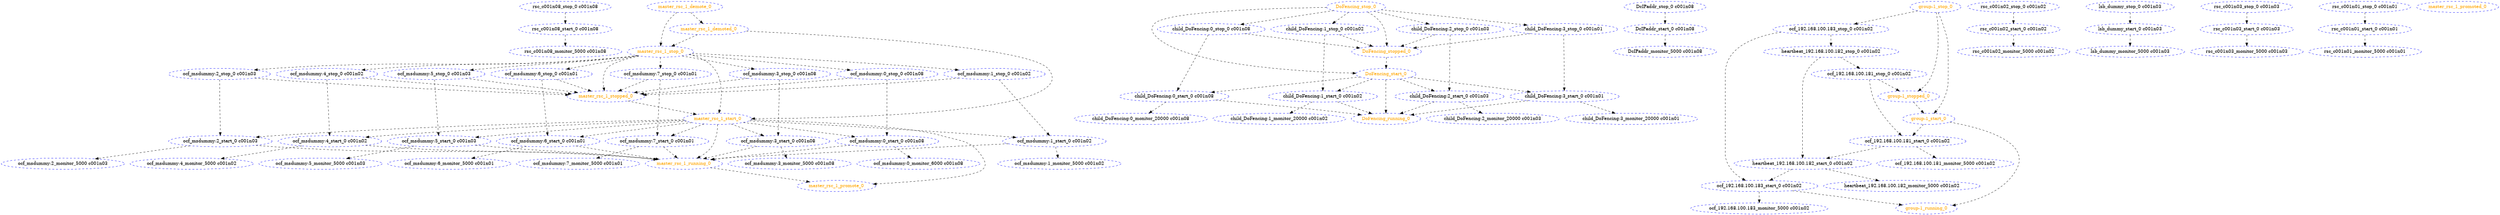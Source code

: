 digraph "g" {
	size = "30,30"
"rsc_c001n08_monitor_5000 c001n08" [ style="dashed" color="blue" fontcolor="black" ]
"ocf_msdummy:3_monitor_5000 c001n08" [ style="dashed" color="blue" fontcolor="black" ]
"child_DoFencing:0_monitor_20000 c001n08" [ style="dashed" color="blue" fontcolor="black" ]
"ocf_msdummy:0_monitor_6000 c001n08" [ style="dashed" color="blue" fontcolor="black" ]
"DcIPaddr_monitor_5000 c001n08" [ style="dashed" color="blue" fontcolor="black" ]
"ocf_192.168.100.181_monitor_5000 c001n02" [ style="dashed" color="blue" fontcolor="black" ]
"ocf_msdummy:4_monitor_5000 c001n02" [ style="dashed" color="blue" fontcolor="black" ]
"ocf_192.168.100.183_monitor_5000 c001n02" [ style="dashed" color="blue" fontcolor="black" ]
"rsc_c001n02_monitor_5000 c001n02" [ style="dashed" color="blue" fontcolor="black" ]
"child_DoFencing:1_monitor_20000 c001n02" [ style="dashed" color="blue" fontcolor="black" ]
"heartbeat_192.168.100.182_monitor_5000 c001n02" [ style="dashed" color="blue" fontcolor="black" ]
"ocf_msdummy:1_monitor_5000 c001n02" [ style="dashed" color="blue" fontcolor="black" ]
"ocf_msdummy:2_monitor_5000 c001n03" [ style="dashed" color="blue" fontcolor="black" ]
"lsb_dummy_monitor_5000 c001n03" [ style="dashed" color="blue" fontcolor="black" ]
"ocf_msdummy:5_monitor_5000 c001n03" [ style="dashed" color="blue" fontcolor="black" ]
"rsc_c001n03_monitor_5000 c001n03" [ style="dashed" color="blue" fontcolor="black" ]
"child_DoFencing:2_monitor_20000 c001n03" [ style="dashed" color="blue" fontcolor="black" ]
"rsc_c001n01_monitor_5000 c001n01" [ style="dashed" color="blue" fontcolor="black" ]
"child_DoFencing:3_monitor_20000 c001n01" [ style="dashed" color="blue" fontcolor="black" ]
"ocf_msdummy:7_monitor_5000 c001n01" [ style="dashed" color="blue" fontcolor="black" ]
"ocf_msdummy:6_monitor_5000 c001n01" [ style="dashed" color="blue" fontcolor="black" ]
"DcIPaddr_stop_0 c001n08" [ style="dashed" color="blue" fontcolor="black" ]
"DcIPaddr_start_0 c001n08" [ style="dashed" color="blue" fontcolor="black" ]
"ocf_192.168.100.181_stop_0 c001n02" [ style="dashed" color="blue" fontcolor="black" ]
"ocf_192.168.100.181_start_0 c001n02" [ style="dashed" color="blue" fontcolor="black" ]
"heartbeat_192.168.100.182_stop_0 c001n02" [ style="dashed" color="blue" fontcolor="black" ]
"heartbeat_192.168.100.182_start_0 c001n02" [ style="dashed" color="blue" fontcolor="black" ]
"ocf_192.168.100.183_stop_0 c001n02" [ style="dashed" color="blue" fontcolor="black" ]
"ocf_192.168.100.183_start_0 c001n02" [ style="dashed" color="blue" fontcolor="black" ]
"group-1_start_0" [ style="dashed" color="blue" fontcolor="orange" ]
"group-1_running_0" [ style="dashed" color="blue" fontcolor="orange" ]
"group-1_stop_0" [ style="dashed" color="blue" fontcolor="orange" ]
"group-1_stopped_0" [ style="dashed" color="blue" fontcolor="orange" ]
"lsb_dummy_stop_0 c001n03" [ style="dashed" color="blue" fontcolor="black" ]
"lsb_dummy_start_0 c001n03" [ style="dashed" color="blue" fontcolor="black" ]
"rsc_c001n08_stop_0 c001n08" [ style="dashed" color="blue" fontcolor="black" ]
"rsc_c001n08_start_0 c001n08" [ style="dashed" color="blue" fontcolor="black" ]
"rsc_c001n02_stop_0 c001n02" [ style="dashed" color="blue" fontcolor="black" ]
"rsc_c001n02_start_0 c001n02" [ style="dashed" color="blue" fontcolor="black" ]
"rsc_c001n03_stop_0 c001n03" [ style="dashed" color="blue" fontcolor="black" ]
"rsc_c001n03_start_0 c001n03" [ style="dashed" color="blue" fontcolor="black" ]
"rsc_c001n01_stop_0 c001n01" [ style="dashed" color="blue" fontcolor="black" ]
"rsc_c001n01_start_0 c001n01" [ style="dashed" color="blue" fontcolor="black" ]
"child_DoFencing:0_stop_0 c001n08" [ style="dashed" color="blue" fontcolor="black" ]
"child_DoFencing:0_start_0 c001n08" [ style="dashed" color="blue" fontcolor="black" ]
"child_DoFencing:1_stop_0 c001n02" [ style="dashed" color="blue" fontcolor="black" ]
"child_DoFencing:1_start_0 c001n02" [ style="dashed" color="blue" fontcolor="black" ]
"child_DoFencing:2_stop_0 c001n03" [ style="dashed" color="blue" fontcolor="black" ]
"child_DoFencing:2_start_0 c001n03" [ style="dashed" color="blue" fontcolor="black" ]
"child_DoFencing:3_stop_0 c001n01" [ style="dashed" color="blue" fontcolor="black" ]
"child_DoFencing:3_start_0 c001n01" [ style="dashed" color="blue" fontcolor="black" ]
"DoFencing_start_0" [ style="dashed" color="blue" fontcolor="orange" ]
"DoFencing_running_0" [ style="dashed" color="blue" fontcolor="orange" ]
"DoFencing_stop_0" [ style="dashed" color="blue" fontcolor="orange" ]
"DoFencing_stopped_0" [ style="dashed" color="blue" fontcolor="orange" ]
"ocf_msdummy:0_stop_0 c001n08" [ style="dashed" color="blue" fontcolor="black" ]
"ocf_msdummy:0_start_0 c001n08" [ style="dashed" color="blue" fontcolor="black" ]
"ocf_msdummy:1_stop_0 c001n02" [ style="dashed" color="blue" fontcolor="black" ]
"ocf_msdummy:1_start_0 c001n02" [ style="dashed" color="blue" fontcolor="black" ]
"ocf_msdummy:2_stop_0 c001n03" [ style="dashed" color="blue" fontcolor="black" ]
"ocf_msdummy:2_start_0 c001n03" [ style="dashed" color="blue" fontcolor="black" ]
"ocf_msdummy:3_stop_0 c001n08" [ style="dashed" color="blue" fontcolor="black" ]
"ocf_msdummy:3_start_0 c001n08" [ style="dashed" color="blue" fontcolor="black" ]
"ocf_msdummy:4_stop_0 c001n02" [ style="dashed" color="blue" fontcolor="black" ]
"ocf_msdummy:4_start_0 c001n02" [ style="dashed" color="blue" fontcolor="black" ]
"ocf_msdummy:5_stop_0 c001n03" [ style="dashed" color="blue" fontcolor="black" ]
"ocf_msdummy:5_start_0 c001n03" [ style="dashed" color="blue" fontcolor="black" ]
"ocf_msdummy:6_stop_0 c001n01" [ style="dashed" color="blue" fontcolor="black" ]
"ocf_msdummy:6_start_0 c001n01" [ style="dashed" color="blue" fontcolor="black" ]
"ocf_msdummy:7_stop_0 c001n01" [ style="dashed" color="blue" fontcolor="black" ]
"ocf_msdummy:7_start_0 c001n01" [ style="dashed" color="blue" fontcolor="black" ]
"master_rsc_1_start_0" [ style="dashed" color="blue" fontcolor="orange" ]
"master_rsc_1_running_0" [ style="dashed" color="blue" fontcolor="orange" ]
"master_rsc_1_stop_0" [ style="dashed" color="blue" fontcolor="orange" ]
"master_rsc_1_stopped_0" [ style="dashed" color="blue" fontcolor="orange" ]
"master_rsc_1_promote_0" [ style="dashed" color="blue" fontcolor="orange" ]
"master_rsc_1_promoted_0" [ style="dashed" color="blue" fontcolor="orange" ]
"master_rsc_1_demote_0" [ style="dashed" color="blue" fontcolor="orange" ]
"master_rsc_1_demoted_0" [ style="dashed" color="blue" fontcolor="orange" ]
"rsc_c001n08_start_0 c001n08" -> "rsc_c001n08_monitor_5000 c001n08" [ style = dashed]
"ocf_msdummy:3_start_0 c001n08" -> "ocf_msdummy:3_monitor_5000 c001n08" [ style = dashed]
"child_DoFencing:0_start_0 c001n08" -> "child_DoFencing:0_monitor_20000 c001n08" [ style = dashed]
"ocf_msdummy:0_start_0 c001n08" -> "ocf_msdummy:0_monitor_6000 c001n08" [ style = dashed]
"DcIPaddr_start_0 c001n08" -> "DcIPaddr_monitor_5000 c001n08" [ style = dashed]
"ocf_192.168.100.181_start_0 c001n02" -> "ocf_192.168.100.181_monitor_5000 c001n02" [ style = dashed]
"ocf_msdummy:4_start_0 c001n02" -> "ocf_msdummy:4_monitor_5000 c001n02" [ style = dashed]
"ocf_192.168.100.183_start_0 c001n02" -> "ocf_192.168.100.183_monitor_5000 c001n02" [ style = dashed]
"rsc_c001n02_start_0 c001n02" -> "rsc_c001n02_monitor_5000 c001n02" [ style = dashed]
"child_DoFencing:1_start_0 c001n02" -> "child_DoFencing:1_monitor_20000 c001n02" [ style = dashed]
"heartbeat_192.168.100.182_start_0 c001n02" -> "heartbeat_192.168.100.182_monitor_5000 c001n02" [ style = dashed]
"ocf_msdummy:1_start_0 c001n02" -> "ocf_msdummy:1_monitor_5000 c001n02" [ style = dashed]
"ocf_msdummy:2_start_0 c001n03" -> "ocf_msdummy:2_monitor_5000 c001n03" [ style = dashed]
"lsb_dummy_start_0 c001n03" -> "lsb_dummy_monitor_5000 c001n03" [ style = dashed]
"ocf_msdummy:5_start_0 c001n03" -> "ocf_msdummy:5_monitor_5000 c001n03" [ style = dashed]
"rsc_c001n03_start_0 c001n03" -> "rsc_c001n03_monitor_5000 c001n03" [ style = dashed]
"child_DoFencing:2_start_0 c001n03" -> "child_DoFencing:2_monitor_20000 c001n03" [ style = dashed]
"rsc_c001n01_start_0 c001n01" -> "rsc_c001n01_monitor_5000 c001n01" [ style = dashed]
"child_DoFencing:3_start_0 c001n01" -> "child_DoFencing:3_monitor_20000 c001n01" [ style = dashed]
"ocf_msdummy:7_start_0 c001n01" -> "ocf_msdummy:7_monitor_5000 c001n01" [ style = dashed]
"ocf_msdummy:6_start_0 c001n01" -> "ocf_msdummy:6_monitor_5000 c001n01" [ style = dashed]
"DcIPaddr_stop_0 c001n08" -> "DcIPaddr_start_0 c001n08" [ style = dashed]
"heartbeat_192.168.100.182_stop_0 c001n02" -> "ocf_192.168.100.181_stop_0 c001n02" [ style = dashed]
"ocf_192.168.100.181_stop_0 c001n02" -> "ocf_192.168.100.181_start_0 c001n02" [ style = dashed]
"group-1_start_0" -> "ocf_192.168.100.181_start_0 c001n02" [ style = dashed]
"ocf_192.168.100.183_stop_0 c001n02" -> "heartbeat_192.168.100.182_stop_0 c001n02" [ style = dashed]
"heartbeat_192.168.100.182_stop_0 c001n02" -> "heartbeat_192.168.100.182_start_0 c001n02" [ style = dashed]
"ocf_192.168.100.181_start_0 c001n02" -> "heartbeat_192.168.100.182_start_0 c001n02" [ style = dashed]
"group-1_stop_0" -> "ocf_192.168.100.183_stop_0 c001n02" [ style = dashed]
"ocf_192.168.100.183_stop_0 c001n02" -> "ocf_192.168.100.183_start_0 c001n02" [ style = dashed]
"heartbeat_192.168.100.182_start_0 c001n02" -> "ocf_192.168.100.183_start_0 c001n02" [ style = dashed]
"group-1_stop_0" -> "group-1_start_0" [ style = dashed]
"group-1_stopped_0" -> "group-1_start_0" [ style = dashed]
"group-1_start_0" -> "group-1_running_0" [ style = dashed]
"ocf_192.168.100.183_start_0 c001n02" -> "group-1_running_0" [ style = dashed]
"group-1_stop_0" -> "group-1_stopped_0" [ style = dashed]
"ocf_192.168.100.181_stop_0 c001n02" -> "group-1_stopped_0" [ style = dashed]
"lsb_dummy_stop_0 c001n03" -> "lsb_dummy_start_0 c001n03" [ style = dashed]
"rsc_c001n08_stop_0 c001n08" -> "rsc_c001n08_start_0 c001n08" [ style = dashed]
"rsc_c001n02_stop_0 c001n02" -> "rsc_c001n02_start_0 c001n02" [ style = dashed]
"rsc_c001n03_stop_0 c001n03" -> "rsc_c001n03_start_0 c001n03" [ style = dashed]
"rsc_c001n01_stop_0 c001n01" -> "rsc_c001n01_start_0 c001n01" [ style = dashed]
"DoFencing_stop_0" -> "child_DoFencing:0_stop_0 c001n08" [ style = dashed]
"child_DoFencing:0_stop_0 c001n08" -> "child_DoFencing:0_start_0 c001n08" [ style = dashed]
"DoFencing_start_0" -> "child_DoFencing:0_start_0 c001n08" [ style = dashed]
"DoFencing_stop_0" -> "child_DoFencing:1_stop_0 c001n02" [ style = dashed]
"child_DoFencing:1_stop_0 c001n02" -> "child_DoFencing:1_start_0 c001n02" [ style = dashed]
"DoFencing_start_0" -> "child_DoFencing:1_start_0 c001n02" [ style = dashed]
"DoFencing_stop_0" -> "child_DoFencing:2_stop_0 c001n03" [ style = dashed]
"child_DoFencing:2_stop_0 c001n03" -> "child_DoFencing:2_start_0 c001n03" [ style = dashed]
"DoFencing_start_0" -> "child_DoFencing:2_start_0 c001n03" [ style = dashed]
"DoFencing_stop_0" -> "child_DoFencing:3_stop_0 c001n01" [ style = dashed]
"child_DoFencing:3_stop_0 c001n01" -> "child_DoFencing:3_start_0 c001n01" [ style = dashed]
"DoFencing_start_0" -> "child_DoFencing:3_start_0 c001n01" [ style = dashed]
"DoFencing_stop_0" -> "DoFencing_start_0" [ style = dashed]
"DoFencing_stopped_0" -> "DoFencing_start_0" [ style = dashed]
"DoFencing_start_0" -> "DoFencing_running_0" [ style = dashed]
"child_DoFencing:0_start_0 c001n08" -> "DoFencing_running_0" [ style = dashed]
"child_DoFencing:1_start_0 c001n02" -> "DoFencing_running_0" [ style = dashed]
"child_DoFencing:2_start_0 c001n03" -> "DoFencing_running_0" [ style = dashed]
"child_DoFencing:3_start_0 c001n01" -> "DoFencing_running_0" [ style = dashed]
"DoFencing_stop_0" -> "DoFencing_stopped_0" [ style = dashed]
"child_DoFencing:0_stop_0 c001n08" -> "DoFencing_stopped_0" [ style = dashed]
"child_DoFencing:1_stop_0 c001n02" -> "DoFencing_stopped_0" [ style = dashed]
"child_DoFencing:2_stop_0 c001n03" -> "DoFencing_stopped_0" [ style = dashed]
"child_DoFencing:3_stop_0 c001n01" -> "DoFencing_stopped_0" [ style = dashed]
"master_rsc_1_stop_0" -> "ocf_msdummy:0_stop_0 c001n08" [ style = dashed]
"ocf_msdummy:0_stop_0 c001n08" -> "ocf_msdummy:0_start_0 c001n08" [ style = dashed]
"master_rsc_1_start_0" -> "ocf_msdummy:0_start_0 c001n08" [ style = dashed]
"master_rsc_1_stop_0" -> "ocf_msdummy:1_stop_0 c001n02" [ style = dashed]
"ocf_msdummy:1_stop_0 c001n02" -> "ocf_msdummy:1_start_0 c001n02" [ style = dashed]
"master_rsc_1_start_0" -> "ocf_msdummy:1_start_0 c001n02" [ style = dashed]
"master_rsc_1_stop_0" -> "ocf_msdummy:2_stop_0 c001n03" [ style = dashed]
"ocf_msdummy:2_stop_0 c001n03" -> "ocf_msdummy:2_start_0 c001n03" [ style = dashed]
"master_rsc_1_start_0" -> "ocf_msdummy:2_start_0 c001n03" [ style = dashed]
"master_rsc_1_stop_0" -> "ocf_msdummy:3_stop_0 c001n08" [ style = dashed]
"ocf_msdummy:3_stop_0 c001n08" -> "ocf_msdummy:3_start_0 c001n08" [ style = dashed]
"master_rsc_1_start_0" -> "ocf_msdummy:3_start_0 c001n08" [ style = dashed]
"master_rsc_1_stop_0" -> "ocf_msdummy:4_stop_0 c001n02" [ style = dashed]
"ocf_msdummy:4_stop_0 c001n02" -> "ocf_msdummy:4_start_0 c001n02" [ style = dashed]
"master_rsc_1_start_0" -> "ocf_msdummy:4_start_0 c001n02" [ style = dashed]
"master_rsc_1_stop_0" -> "ocf_msdummy:5_stop_0 c001n03" [ style = dashed]
"ocf_msdummy:5_stop_0 c001n03" -> "ocf_msdummy:5_start_0 c001n03" [ style = dashed]
"master_rsc_1_start_0" -> "ocf_msdummy:5_start_0 c001n03" [ style = dashed]
"master_rsc_1_stop_0" -> "ocf_msdummy:6_stop_0 c001n01" [ style = dashed]
"ocf_msdummy:6_stop_0 c001n01" -> "ocf_msdummy:6_start_0 c001n01" [ style = dashed]
"master_rsc_1_start_0" -> "ocf_msdummy:6_start_0 c001n01" [ style = dashed]
"master_rsc_1_stop_0" -> "ocf_msdummy:7_stop_0 c001n01" [ style = dashed]
"ocf_msdummy:7_stop_0 c001n01" -> "ocf_msdummy:7_start_0 c001n01" [ style = dashed]
"master_rsc_1_start_0" -> "ocf_msdummy:7_start_0 c001n01" [ style = dashed]
"master_rsc_1_stop_0" -> "master_rsc_1_start_0" [ style = dashed]
"master_rsc_1_stopped_0" -> "master_rsc_1_start_0" [ style = dashed]
"master_rsc_1_demoted_0" -> "master_rsc_1_start_0" [ style = dashed]
"master_rsc_1_start_0" -> "master_rsc_1_running_0" [ style = dashed]
"ocf_msdummy:0_start_0 c001n08" -> "master_rsc_1_running_0" [ style = dashed]
"ocf_msdummy:1_start_0 c001n02" -> "master_rsc_1_running_0" [ style = dashed]
"ocf_msdummy:2_start_0 c001n03" -> "master_rsc_1_running_0" [ style = dashed]
"ocf_msdummy:3_start_0 c001n08" -> "master_rsc_1_running_0" [ style = dashed]
"ocf_msdummy:4_start_0 c001n02" -> "master_rsc_1_running_0" [ style = dashed]
"ocf_msdummy:5_start_0 c001n03" -> "master_rsc_1_running_0" [ style = dashed]
"ocf_msdummy:6_start_0 c001n01" -> "master_rsc_1_running_0" [ style = dashed]
"ocf_msdummy:7_start_0 c001n01" -> "master_rsc_1_running_0" [ style = dashed]
"master_rsc_1_demote_0" -> "master_rsc_1_stop_0" [ style = dashed]
"master_rsc_1_demoted_0" -> "master_rsc_1_stop_0" [ style = dashed]
"master_rsc_1_stop_0" -> "master_rsc_1_stopped_0" [ style = dashed]
"ocf_msdummy:0_stop_0 c001n08" -> "master_rsc_1_stopped_0" [ style = dashed]
"ocf_msdummy:1_stop_0 c001n02" -> "master_rsc_1_stopped_0" [ style = dashed]
"ocf_msdummy:2_stop_0 c001n03" -> "master_rsc_1_stopped_0" [ style = dashed]
"ocf_msdummy:3_stop_0 c001n08" -> "master_rsc_1_stopped_0" [ style = dashed]
"ocf_msdummy:4_stop_0 c001n02" -> "master_rsc_1_stopped_0" [ style = dashed]
"ocf_msdummy:5_stop_0 c001n03" -> "master_rsc_1_stopped_0" [ style = dashed]
"ocf_msdummy:6_stop_0 c001n01" -> "master_rsc_1_stopped_0" [ style = dashed]
"ocf_msdummy:7_stop_0 c001n01" -> "master_rsc_1_stopped_0" [ style = dashed]
"master_rsc_1_start_0" -> "master_rsc_1_promote_0" [ style = dashed]
"master_rsc_1_running_0" -> "master_rsc_1_promote_0" [ style = dashed]
"master_rsc_1_demote_0" -> "master_rsc_1_demoted_0" [ style = dashed]
}
